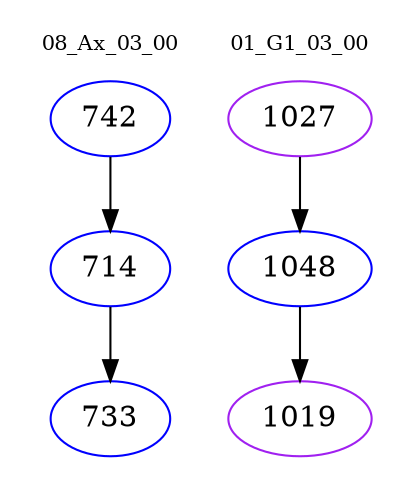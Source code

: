 digraph{
subgraph cluster_0 {
color = white
label = "08_Ax_03_00";
fontsize=10;
T0_742 [label="742", color="blue"]
T0_742 -> T0_714 [color="black"]
T0_714 [label="714", color="blue"]
T0_714 -> T0_733 [color="black"]
T0_733 [label="733", color="blue"]
}
subgraph cluster_1 {
color = white
label = "01_G1_03_00";
fontsize=10;
T1_1027 [label="1027", color="purple"]
T1_1027 -> T1_1048 [color="black"]
T1_1048 [label="1048", color="blue"]
T1_1048 -> T1_1019 [color="black"]
T1_1019 [label="1019", color="purple"]
}
}
